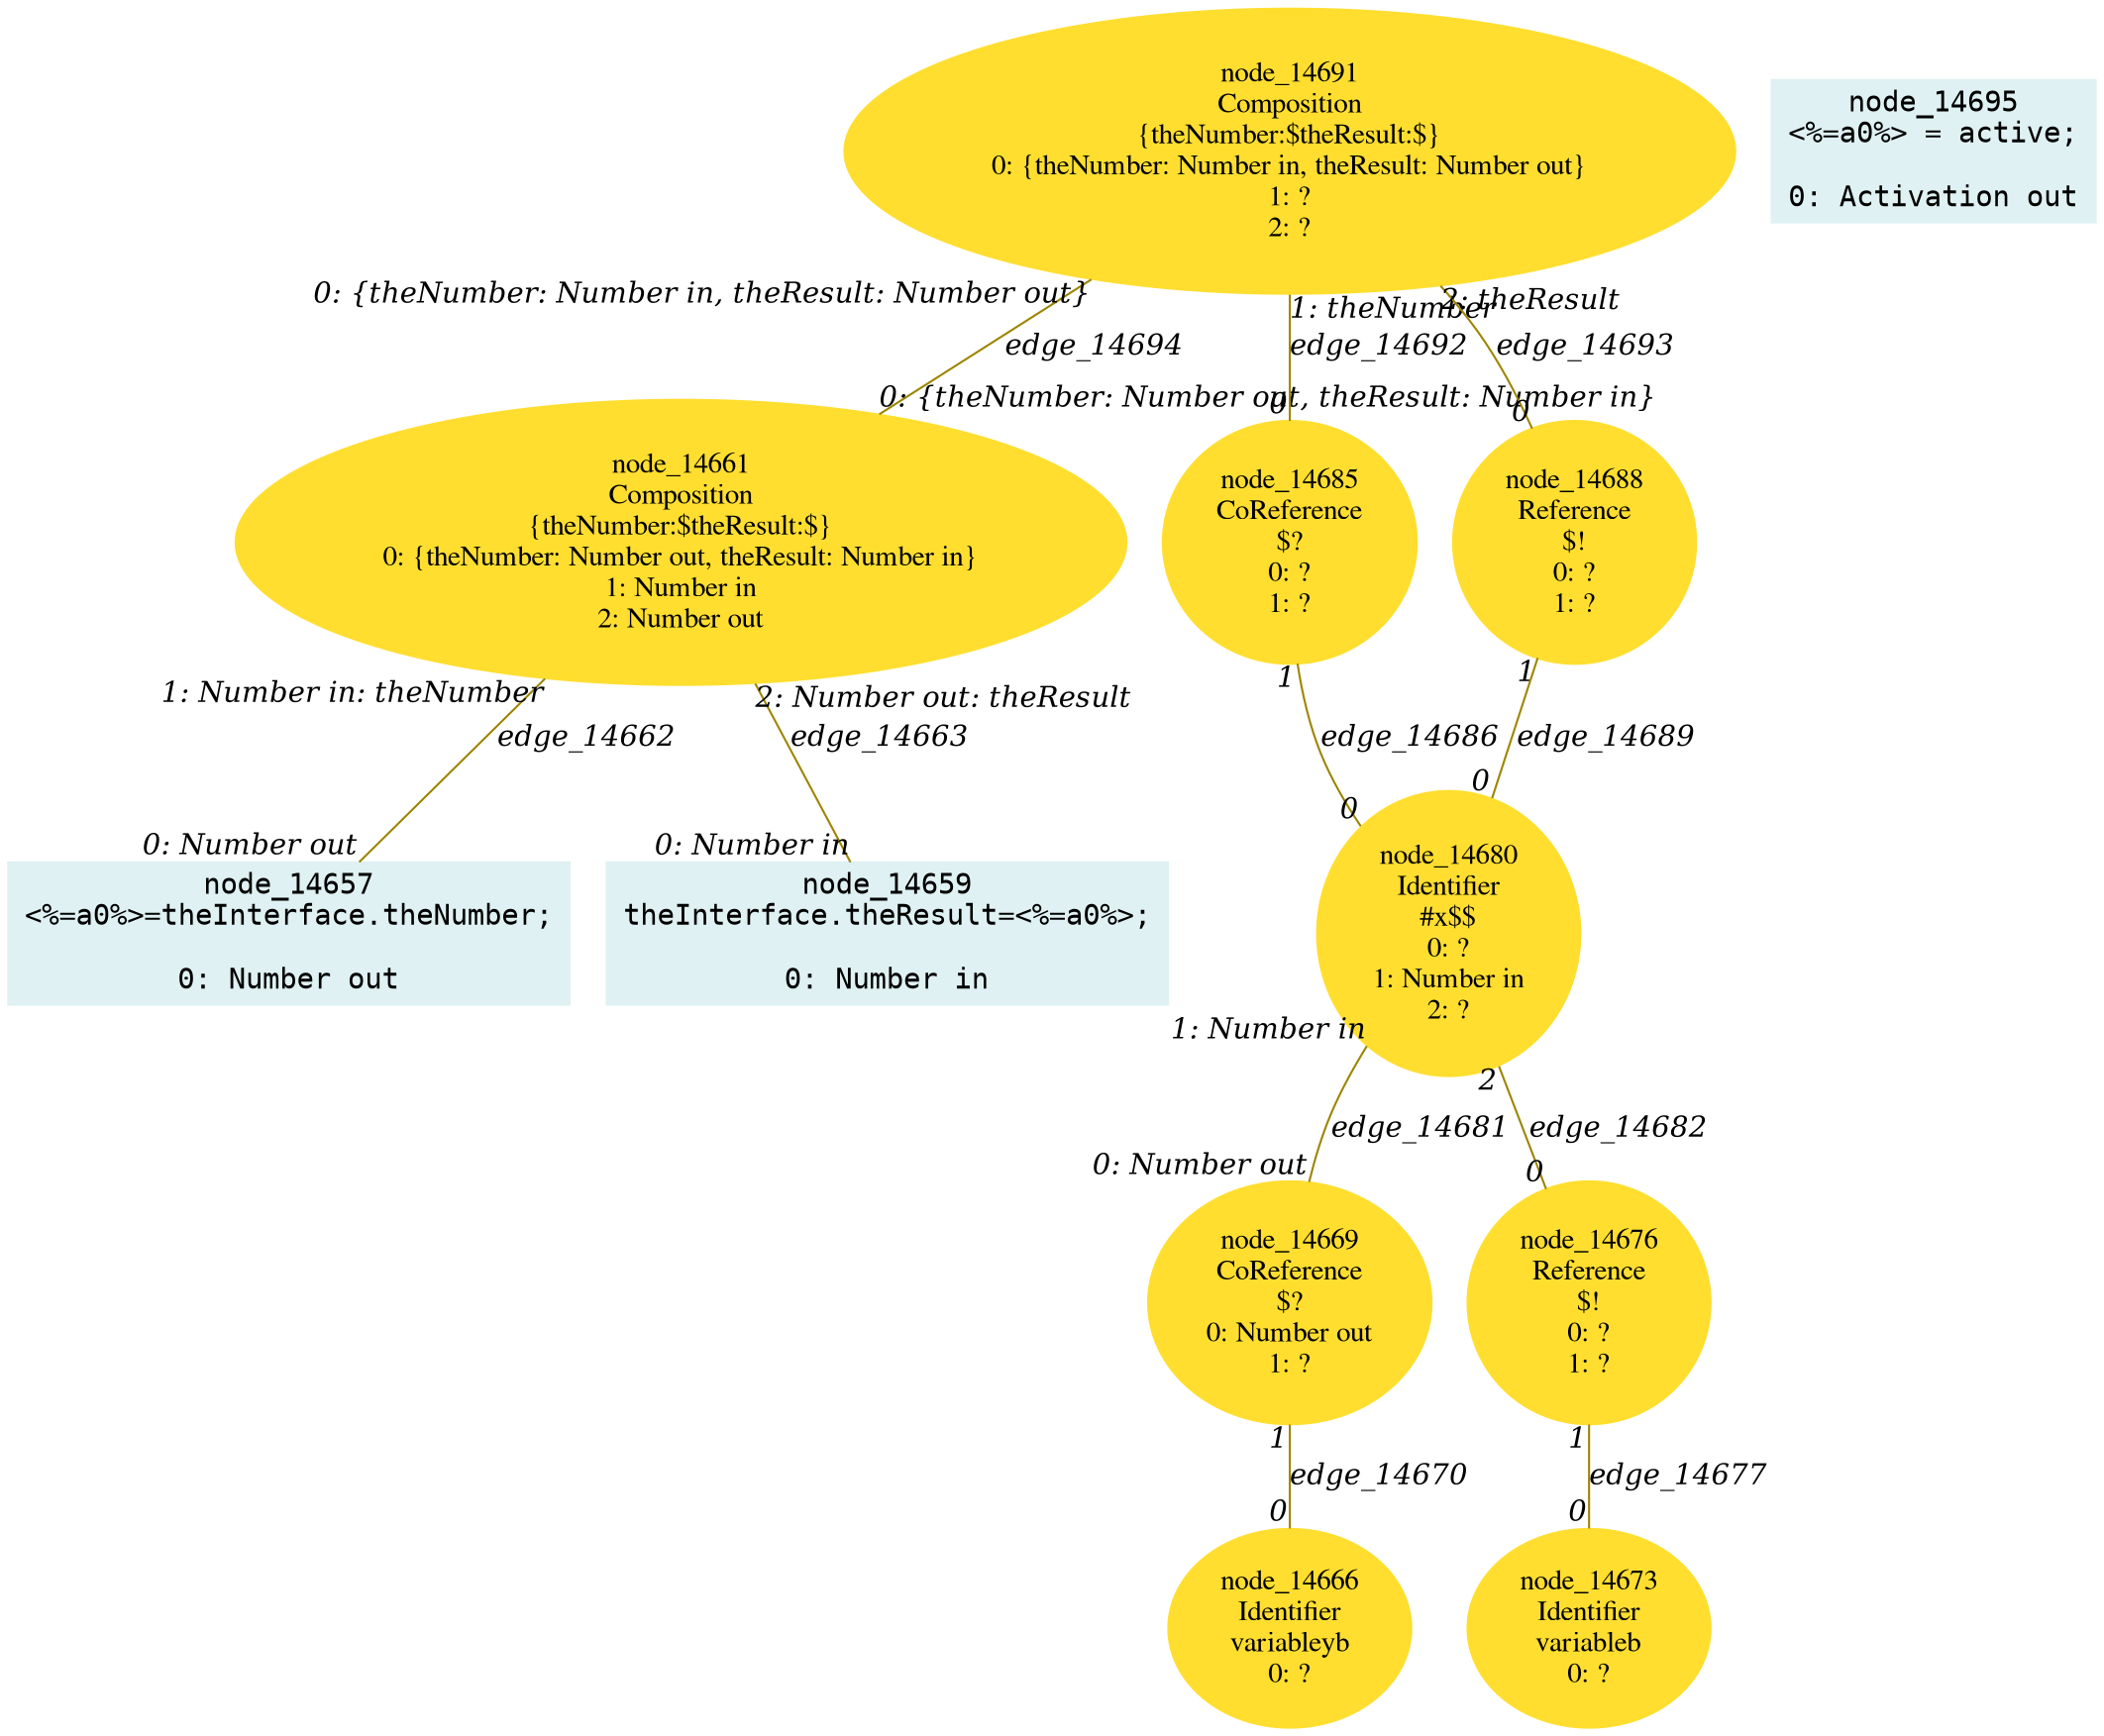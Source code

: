 digraph g{node_14657 [shape="box", style="filled", color="#dff1f2", fontname="Courier", label="node_14657
<%=a0%>=theInterface.theNumber;

0: Number out" ]
node_14659 [shape="box", style="filled", color="#dff1f2", fontname="Courier", label="node_14659
theInterface.theResult=<%=a0%>;

0: Number in" ]
node_14661 [shape="ellipse", style="filled", color="#ffde2f", fontname="Times", label="node_14661
Composition
{theNumber:$theResult:$}
0: {theNumber: Number out, theResult: Number in}
1: Number in
2: Number out" ]
node_14666 [shape="ellipse", style="filled", color="#ffde2f", fontname="Times", label="node_14666
Identifier
variableyb
0: ?" ]
node_14669 [shape="ellipse", style="filled", color="#ffde2f", fontname="Times", label="node_14669
CoReference
$?
0: Number out
1: ?" ]
node_14673 [shape="ellipse", style="filled", color="#ffde2f", fontname="Times", label="node_14673
Identifier
variableb
0: ?" ]
node_14676 [shape="ellipse", style="filled", color="#ffde2f", fontname="Times", label="node_14676
Reference
$!
0: ?
1: ?" ]
node_14680 [shape="ellipse", style="filled", color="#ffde2f", fontname="Times", label="node_14680
Identifier
#x$$
0: ?
1: Number in
2: ?" ]
node_14685 [shape="ellipse", style="filled", color="#ffde2f", fontname="Times", label="node_14685
CoReference
$?
0: ?
1: ?" ]
node_14688 [shape="ellipse", style="filled", color="#ffde2f", fontname="Times", label="node_14688
Reference
$!
0: ?
1: ?" ]
node_14691 [shape="ellipse", style="filled", color="#ffde2f", fontname="Times", label="node_14691
Composition
{theNumber:$theResult:$}
0: {theNumber: Number in, theResult: Number out}
1: ?
2: ?" ]
node_14695 [shape="box", style="filled", color="#dff1f2", fontname="Courier", label="node_14695
<%=a0%> = active;

0: Activation out" ]
node_14661 -> node_14657 [dir=none, arrowHead=none, fontname="Times-Italic", arrowsize=1, color="#9d8400", label="edge_14662",  headlabel="0: Number out", taillabel="1: Number in: theNumber" ]
node_14661 -> node_14659 [dir=none, arrowHead=none, fontname="Times-Italic", arrowsize=1, color="#9d8400", label="edge_14663",  headlabel="0: Number in", taillabel="2: Number out: theResult" ]
node_14669 -> node_14666 [dir=none, arrowHead=none, fontname="Times-Italic", arrowsize=1, color="#9d8400", label="edge_14670",  headlabel="0", taillabel="1" ]
node_14676 -> node_14673 [dir=none, arrowHead=none, fontname="Times-Italic", arrowsize=1, color="#9d8400", label="edge_14677",  headlabel="0", taillabel="1" ]
node_14680 -> node_14669 [dir=none, arrowHead=none, fontname="Times-Italic", arrowsize=1, color="#9d8400", label="edge_14681",  headlabel="0: Number out", taillabel="1: Number in" ]
node_14680 -> node_14676 [dir=none, arrowHead=none, fontname="Times-Italic", arrowsize=1, color="#9d8400", label="edge_14682",  headlabel="0", taillabel="2" ]
node_14685 -> node_14680 [dir=none, arrowHead=none, fontname="Times-Italic", arrowsize=1, color="#9d8400", label="edge_14686",  headlabel="0", taillabel="1" ]
node_14688 -> node_14680 [dir=none, arrowHead=none, fontname="Times-Italic", arrowsize=1, color="#9d8400", label="edge_14689",  headlabel="0", taillabel="1" ]
node_14691 -> node_14685 [dir=none, arrowHead=none, fontname="Times-Italic", arrowsize=1, color="#9d8400", label="edge_14692",  headlabel="0", taillabel="1: theNumber" ]
node_14691 -> node_14688 [dir=none, arrowHead=none, fontname="Times-Italic", arrowsize=1, color="#9d8400", label="edge_14693",  headlabel="0", taillabel="2: theResult" ]
node_14691 -> node_14661 [dir=none, arrowHead=none, fontname="Times-Italic", arrowsize=1, color="#9d8400", label="edge_14694",  headlabel="0: {theNumber: Number out, theResult: Number in}", taillabel="0: {theNumber: Number in, theResult: Number out}" ]
}